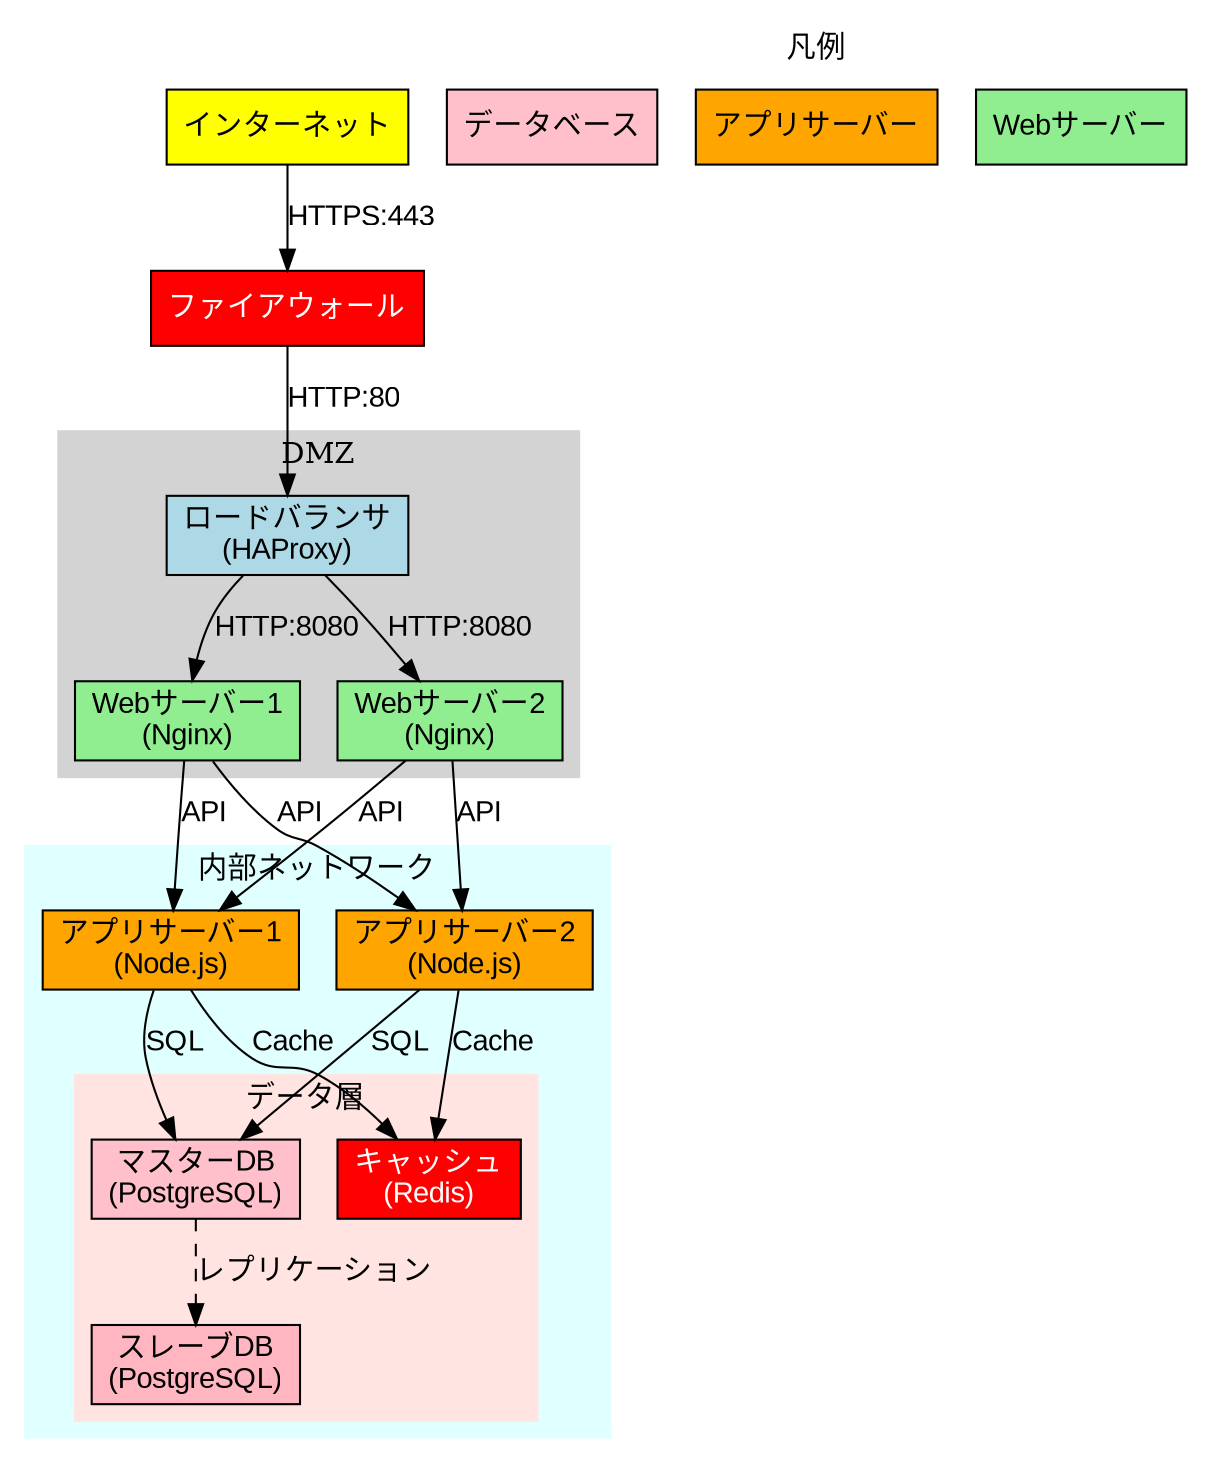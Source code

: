 digraph network_topology {
    // グラフ全体の設定
    rankdir=TB;
    node [shape=box, style=filled, fontname="Arial"];
    edge [fontname="Arial"];

    // クラスタリング（サブネット）
    subgraph cluster_dmz {
        label="DMZ";
        style=filled;
        color=lightgrey;

        loadbalancer [label="ロードバランサ\n(HAProxy)", fillcolor=lightblue];
        webserver1 [label="Webサーバー1\n(Nginx)", fillcolor=lightgreen];
        webserver2 [label="Webサーバー2\n(Nginx)", fillcolor=lightgreen];
    }

    subgraph cluster_internal {
        label="内部ネットワーク";
        style=filled;
        color=lightcyan;

        appserver1 [label="アプリサーバー1\n(Node.js)", fillcolor=orange];
        appserver2 [label="アプリサーバー2\n(Node.js)", fillcolor=orange];

        subgraph cluster_data {
            label="データ層";
            style=filled;
            color=mistyrose;

            database [label="マスターDB\n(PostgreSQL)", fillcolor=pink];
            database_slave [label="スレーブDB\n(PostgreSQL)", fillcolor=lightpink];
            redis [label="キャッシュ\n(Redis)", fillcolor=red, fontcolor=white];
        }
    }

    // 外部要素
    internet [label="インターネット", shape=cloud, fillcolor=yellow];
    firewall [label="ファイアウォール", fillcolor=red, fontcolor=white];

    // 接続関係
    internet -> firewall [label="HTTPS:443"];
    firewall -> loadbalancer [label="HTTP:80"];

    loadbalancer -> webserver1 [label="HTTP:8080"];
    loadbalancer -> webserver2 [label="HTTP:8080"];

    webserver1 -> appserver1 [label="API"];
    webserver1 -> appserver2 [label="API"];
    webserver2 -> appserver1 [label="API"];
    webserver2 -> appserver2 [label="API"];

    appserver1 -> database [label="SQL"];
    appserver1 -> redis [label="Cache"];
    appserver2 -> database [label="SQL"];
    appserver2 -> redis [label="Cache"];

    database -> database_slave [label="レプリケーション", style=dashed];

    // 凡例
    subgraph cluster_legend {
        label="凡例";
        style=filled;
        color=white;

        legend_web [label="Webサーバー", fillcolor=lightgreen, shape=box];
        legend_app [label="アプリサーバー", fillcolor=orange, shape=box];
        legend_db [label="データベース", fillcolor=pink, shape=box];
    }
}